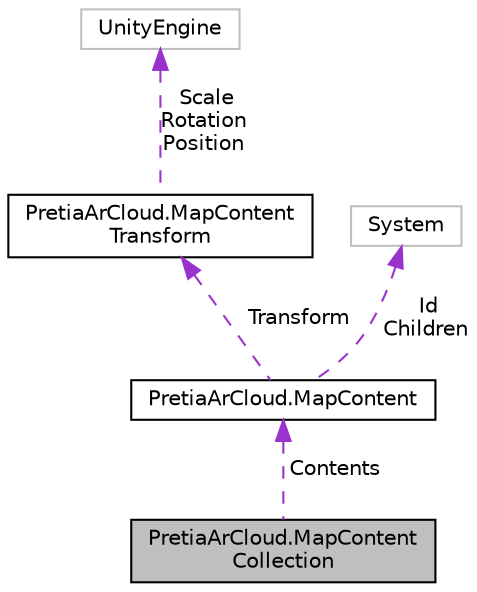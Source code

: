 digraph "PretiaArCloud.MapContentCollection"
{
 // LATEX_PDF_SIZE
  edge [fontname="Helvetica",fontsize="10",labelfontname="Helvetica",labelfontsize="10"];
  node [fontname="Helvetica",fontsize="10",shape=record];
  Node1 [label="PretiaArCloud.MapContent\lCollection",height=0.2,width=0.4,color="black", fillcolor="grey75", style="filled", fontcolor="black",tooltip=" "];
  Node2 -> Node1 [dir="back",color="darkorchid3",fontsize="10",style="dashed",label=" Contents" ,fontname="Helvetica"];
  Node2 [label="PretiaArCloud.MapContent",height=0.2,width=0.4,color="black", fillcolor="white", style="filled",URL="$classPretiaArCloud_1_1MapContent.html",tooltip=" "];
  Node3 -> Node2 [dir="back",color="darkorchid3",fontsize="10",style="dashed",label=" Transform" ,fontname="Helvetica"];
  Node3 [label="PretiaArCloud.MapContent\lTransform",height=0.2,width=0.4,color="black", fillcolor="white", style="filled",URL="$classPretiaArCloud_1_1MapContentTransform.html",tooltip=" "];
  Node4 -> Node3 [dir="back",color="darkorchid3",fontsize="10",style="dashed",label=" Scale\nRotation\nPosition" ,fontname="Helvetica"];
  Node4 [label="UnityEngine",height=0.2,width=0.4,color="grey75", fillcolor="white", style="filled",tooltip=" "];
  Node5 -> Node2 [dir="back",color="darkorchid3",fontsize="10",style="dashed",label=" Id\nChildren" ,fontname="Helvetica"];
  Node5 [label="System",height=0.2,width=0.4,color="grey75", fillcolor="white", style="filled",tooltip=" "];
}

